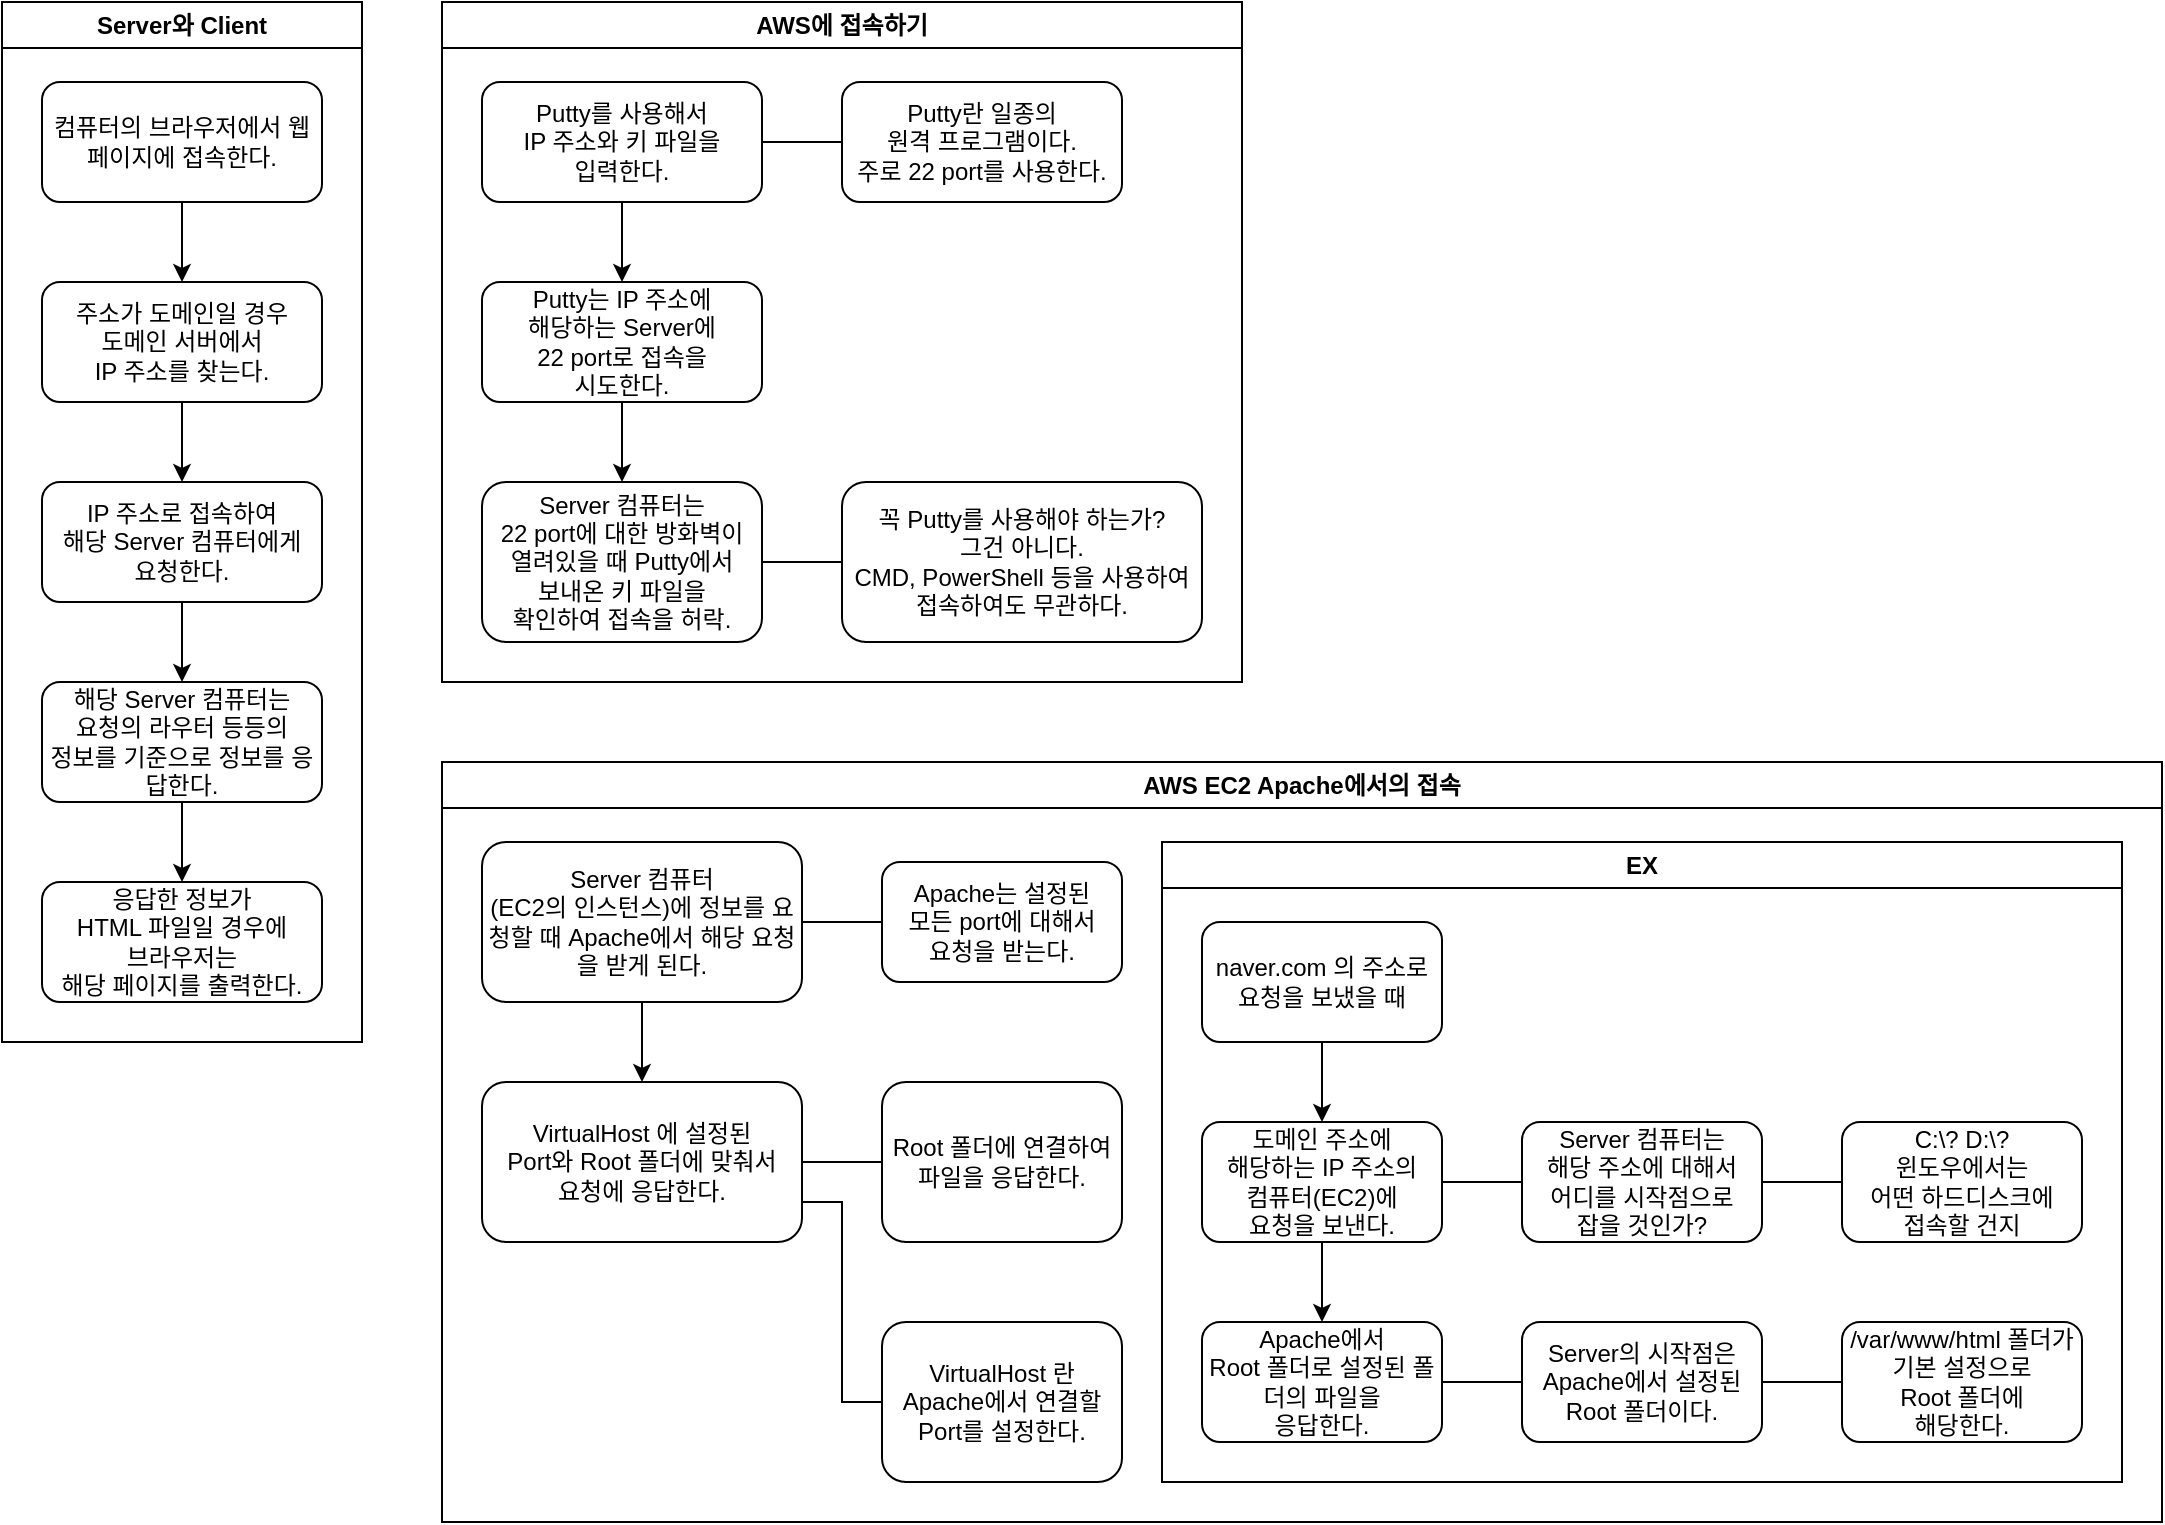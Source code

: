<mxfile version="20.7.4" type="device"><diagram id="5TkelrAhINqqxMbX95lE" name="페이지-1"><mxGraphModel dx="649" dy="306" grid="1" gridSize="10" guides="1" tooltips="1" connect="1" arrows="1" fold="1" page="1" pageScale="1" pageWidth="827" pageHeight="1169" math="0" shadow="0"><root><mxCell id="0"/><mxCell id="1" parent="0"/><mxCell id="qatqOXNDnH916nGJxCpP-1" value="Server와 Client" style="swimlane;whiteSpace=wrap;html=1;" vertex="1" parent="1"><mxGeometry x="40" y="40" width="180" height="520" as="geometry"/></mxCell><mxCell id="qatqOXNDnH916nGJxCpP-4" style="edgeStyle=orthogonalEdgeStyle;rounded=0;orthogonalLoop=1;jettySize=auto;html=1;exitX=0.5;exitY=1;exitDx=0;exitDy=0;entryX=0.5;entryY=0;entryDx=0;entryDy=0;" edge="1" parent="qatqOXNDnH916nGJxCpP-1" source="qatqOXNDnH916nGJxCpP-2" target="qatqOXNDnH916nGJxCpP-3"><mxGeometry relative="1" as="geometry"/></mxCell><mxCell id="qatqOXNDnH916nGJxCpP-2" value="컴퓨터의 브라우저에서 웹페이지에 접속한다." style="rounded=1;whiteSpace=wrap;html=1;" vertex="1" parent="qatqOXNDnH916nGJxCpP-1"><mxGeometry x="20" y="40" width="140" height="60" as="geometry"/></mxCell><mxCell id="qatqOXNDnH916nGJxCpP-6" style="edgeStyle=orthogonalEdgeStyle;rounded=0;orthogonalLoop=1;jettySize=auto;html=1;exitX=0.5;exitY=1;exitDx=0;exitDy=0;entryX=0.5;entryY=0;entryDx=0;entryDy=0;" edge="1" parent="qatqOXNDnH916nGJxCpP-1" source="qatqOXNDnH916nGJxCpP-3" target="qatqOXNDnH916nGJxCpP-5"><mxGeometry relative="1" as="geometry"/></mxCell><mxCell id="qatqOXNDnH916nGJxCpP-3" value="주소가 도메인일 경우&lt;br&gt;도메인 서버에서&lt;br&gt;IP 주소를 찾는다." style="rounded=1;whiteSpace=wrap;html=1;" vertex="1" parent="qatqOXNDnH916nGJxCpP-1"><mxGeometry x="20" y="140" width="140" height="60" as="geometry"/></mxCell><mxCell id="qatqOXNDnH916nGJxCpP-8" style="edgeStyle=orthogonalEdgeStyle;rounded=0;orthogonalLoop=1;jettySize=auto;html=1;exitX=0.5;exitY=1;exitDx=0;exitDy=0;entryX=0.5;entryY=0;entryDx=0;entryDy=0;" edge="1" parent="qatqOXNDnH916nGJxCpP-1" source="qatqOXNDnH916nGJxCpP-5" target="qatqOXNDnH916nGJxCpP-7"><mxGeometry relative="1" as="geometry"/></mxCell><mxCell id="qatqOXNDnH916nGJxCpP-5" value="IP 주소로 접속하여&lt;br&gt;해당 Server 컴퓨터에게&lt;br&gt;요청한다." style="rounded=1;whiteSpace=wrap;html=1;" vertex="1" parent="qatqOXNDnH916nGJxCpP-1"><mxGeometry x="20" y="240" width="140" height="60" as="geometry"/></mxCell><mxCell id="qatqOXNDnH916nGJxCpP-10" style="edgeStyle=orthogonalEdgeStyle;rounded=0;orthogonalLoop=1;jettySize=auto;html=1;exitX=0.5;exitY=1;exitDx=0;exitDy=0;entryX=0.5;entryY=0;entryDx=0;entryDy=0;" edge="1" parent="qatqOXNDnH916nGJxCpP-1" source="qatqOXNDnH916nGJxCpP-7" target="qatqOXNDnH916nGJxCpP-9"><mxGeometry relative="1" as="geometry"/></mxCell><mxCell id="qatqOXNDnH916nGJxCpP-7" value="해당 Server 컴퓨터는&lt;br&gt;요청의 라우터 등등의&lt;br&gt;정보를 기준으로 정보를 응답한다." style="rounded=1;whiteSpace=wrap;html=1;" vertex="1" parent="qatqOXNDnH916nGJxCpP-1"><mxGeometry x="20" y="340" width="140" height="60" as="geometry"/></mxCell><mxCell id="qatqOXNDnH916nGJxCpP-9" value="응답한 정보가&lt;br&gt;HTML 파일일 경우에&lt;br&gt;브라우저는&lt;br&gt;해당 페이지를 출력한다." style="rounded=1;whiteSpace=wrap;html=1;" vertex="1" parent="qatqOXNDnH916nGJxCpP-1"><mxGeometry x="20" y="440" width="140" height="60" as="geometry"/></mxCell><mxCell id="qatqOXNDnH916nGJxCpP-11" value="AWS에 접속하기" style="swimlane;whiteSpace=wrap;html=1;" vertex="1" parent="1"><mxGeometry x="260" y="40" width="400" height="340" as="geometry"/></mxCell><mxCell id="qatqOXNDnH916nGJxCpP-16" style="edgeStyle=orthogonalEdgeStyle;rounded=0;orthogonalLoop=1;jettySize=auto;html=1;exitX=0.5;exitY=1;exitDx=0;exitDy=0;entryX=0.5;entryY=0;entryDx=0;entryDy=0;" edge="1" parent="qatqOXNDnH916nGJxCpP-11" source="qatqOXNDnH916nGJxCpP-12" target="qatqOXNDnH916nGJxCpP-15"><mxGeometry relative="1" as="geometry"/></mxCell><mxCell id="qatqOXNDnH916nGJxCpP-12" value="Putty를 사용해서&lt;br&gt;IP 주소와 키 파일을&lt;br&gt;입력한다." style="rounded=1;whiteSpace=wrap;html=1;" vertex="1" parent="qatqOXNDnH916nGJxCpP-11"><mxGeometry x="20" y="40" width="140" height="60" as="geometry"/></mxCell><mxCell id="qatqOXNDnH916nGJxCpP-13" value="Putty란 일종의&lt;br&gt;원격 프로그램이다.&lt;br&gt;주로 22 port를 사용한다." style="rounded=1;whiteSpace=wrap;html=1;" vertex="1" parent="qatqOXNDnH916nGJxCpP-11"><mxGeometry x="200" y="40" width="140" height="60" as="geometry"/></mxCell><mxCell id="qatqOXNDnH916nGJxCpP-14" value="" style="endArrow=none;html=1;rounded=0;exitX=1;exitY=0.5;exitDx=0;exitDy=0;entryX=0;entryY=0.5;entryDx=0;entryDy=0;" edge="1" parent="qatqOXNDnH916nGJxCpP-11" source="qatqOXNDnH916nGJxCpP-12" target="qatqOXNDnH916nGJxCpP-13"><mxGeometry width="50" height="50" relative="1" as="geometry"><mxPoint x="330" y="190" as="sourcePoint"/><mxPoint x="380" y="140" as="targetPoint"/></mxGeometry></mxCell><mxCell id="qatqOXNDnH916nGJxCpP-18" style="edgeStyle=orthogonalEdgeStyle;rounded=0;orthogonalLoop=1;jettySize=auto;html=1;exitX=0.5;exitY=1;exitDx=0;exitDy=0;entryX=0.5;entryY=0;entryDx=0;entryDy=0;" edge="1" parent="qatqOXNDnH916nGJxCpP-11" source="qatqOXNDnH916nGJxCpP-15" target="qatqOXNDnH916nGJxCpP-17"><mxGeometry relative="1" as="geometry"/></mxCell><mxCell id="qatqOXNDnH916nGJxCpP-15" value="Putty는 IP 주소에&lt;br&gt;해당하는 Server에&lt;br&gt;22 port로 접속을&lt;br&gt;시도한다." style="rounded=1;whiteSpace=wrap;html=1;" vertex="1" parent="qatqOXNDnH916nGJxCpP-11"><mxGeometry x="20" y="140" width="140" height="60" as="geometry"/></mxCell><mxCell id="qatqOXNDnH916nGJxCpP-17" value="Server 컴퓨터는&lt;br&gt;22 port에 대한 방화벽이&lt;br&gt;열려있을 때 Putty에서&lt;br&gt;보내온 키 파일을&lt;br&gt;확인하여 접속을 허락.&lt;br&gt;" style="rounded=1;whiteSpace=wrap;html=1;" vertex="1" parent="qatqOXNDnH916nGJxCpP-11"><mxGeometry x="20" y="240" width="140" height="80" as="geometry"/></mxCell><mxCell id="qatqOXNDnH916nGJxCpP-19" value="꼭 Putty를 사용해야 하는가?&lt;br&gt;그건 아니다.&lt;br&gt;CMD, PowerShell 등을 사용하여&lt;br&gt;접속하여도 무관하다." style="rounded=1;whiteSpace=wrap;html=1;" vertex="1" parent="qatqOXNDnH916nGJxCpP-11"><mxGeometry x="200" y="240" width="180" height="80" as="geometry"/></mxCell><mxCell id="qatqOXNDnH916nGJxCpP-20" value="" style="endArrow=none;html=1;rounded=0;exitX=1;exitY=0.5;exitDx=0;exitDy=0;entryX=0;entryY=0.5;entryDx=0;entryDy=0;" edge="1" parent="qatqOXNDnH916nGJxCpP-11" source="qatqOXNDnH916nGJxCpP-17" target="qatqOXNDnH916nGJxCpP-19"><mxGeometry width="50" height="50" relative="1" as="geometry"><mxPoint x="170" y="80" as="sourcePoint"/><mxPoint x="210" y="80" as="targetPoint"/></mxGeometry></mxCell><mxCell id="qatqOXNDnH916nGJxCpP-21" value="AWS EC2 Apache에서의 접속" style="swimlane;whiteSpace=wrap;html=1;" vertex="1" parent="1"><mxGeometry x="260" y="420" width="860" height="380" as="geometry"/></mxCell><mxCell id="qatqOXNDnH916nGJxCpP-29" style="edgeStyle=orthogonalEdgeStyle;rounded=0;orthogonalLoop=1;jettySize=auto;html=1;exitX=0.5;exitY=1;exitDx=0;exitDy=0;entryX=0.5;entryY=0;entryDx=0;entryDy=0;" edge="1" parent="qatqOXNDnH916nGJxCpP-21" source="qatqOXNDnH916nGJxCpP-22" target="qatqOXNDnH916nGJxCpP-25"><mxGeometry relative="1" as="geometry"/></mxCell><mxCell id="qatqOXNDnH916nGJxCpP-22" value="Server 컴퓨터&lt;br&gt;(EC2의 인스턴스)에 정보를 요청할 때 Apache에서 해당 요청을 받게 된다." style="rounded=1;whiteSpace=wrap;html=1;" vertex="1" parent="qatqOXNDnH916nGJxCpP-21"><mxGeometry x="20" y="40" width="160" height="80" as="geometry"/></mxCell><mxCell id="qatqOXNDnH916nGJxCpP-23" value="Apache는 설정된&lt;br&gt;모든 port에 대해서&lt;br&gt;요청을 받는다." style="rounded=1;whiteSpace=wrap;html=1;" vertex="1" parent="qatqOXNDnH916nGJxCpP-21"><mxGeometry x="220" y="50" width="120" height="60" as="geometry"/></mxCell><mxCell id="qatqOXNDnH916nGJxCpP-24" value="" style="endArrow=none;html=1;rounded=0;exitX=1;exitY=0.5;exitDx=0;exitDy=0;entryX=0;entryY=0.5;entryDx=0;entryDy=0;" edge="1" parent="qatqOXNDnH916nGJxCpP-21" source="qatqOXNDnH916nGJxCpP-22" target="qatqOXNDnH916nGJxCpP-23"><mxGeometry width="50" height="50" relative="1" as="geometry"><mxPoint x="280" y="150" as="sourcePoint"/><mxPoint x="330" y="100" as="targetPoint"/></mxGeometry></mxCell><mxCell id="qatqOXNDnH916nGJxCpP-25" value="VirtualHost 에 설정된&lt;br&gt;Port와 Root 폴더에 맞춰서&lt;br&gt;요청에 응답한다." style="rounded=1;whiteSpace=wrap;html=1;" vertex="1" parent="qatqOXNDnH916nGJxCpP-21"><mxGeometry x="20" y="160" width="160" height="80" as="geometry"/></mxCell><mxCell id="qatqOXNDnH916nGJxCpP-26" value="Root 폴더에 연결하여&lt;br&gt;파일을 응답한다." style="rounded=1;whiteSpace=wrap;html=1;" vertex="1" parent="qatqOXNDnH916nGJxCpP-21"><mxGeometry x="220" y="160" width="120" height="80" as="geometry"/></mxCell><mxCell id="qatqOXNDnH916nGJxCpP-28" value="" style="endArrow=none;html=1;rounded=0;exitX=1;exitY=0.5;exitDx=0;exitDy=0;entryX=0;entryY=0.5;entryDx=0;entryDy=0;" edge="1" parent="qatqOXNDnH916nGJxCpP-21" source="qatqOXNDnH916nGJxCpP-25" target="qatqOXNDnH916nGJxCpP-26"><mxGeometry width="50" height="50" relative="1" as="geometry"><mxPoint x="190" y="90" as="sourcePoint"/><mxPoint x="230" y="90" as="targetPoint"/></mxGeometry></mxCell><mxCell id="qatqOXNDnH916nGJxCpP-31" value="EX" style="swimlane;whiteSpace=wrap;html=1;" vertex="1" parent="qatqOXNDnH916nGJxCpP-21"><mxGeometry x="360" y="40" width="480" height="320" as="geometry"/></mxCell><mxCell id="qatqOXNDnH916nGJxCpP-35" style="edgeStyle=orthogonalEdgeStyle;rounded=0;orthogonalLoop=1;jettySize=auto;html=1;exitX=0.5;exitY=1;exitDx=0;exitDy=0;entryX=0.5;entryY=0;entryDx=0;entryDy=0;" edge="1" parent="qatqOXNDnH916nGJxCpP-31" source="qatqOXNDnH916nGJxCpP-33" target="qatqOXNDnH916nGJxCpP-34"><mxGeometry relative="1" as="geometry"/></mxCell><mxCell id="qatqOXNDnH916nGJxCpP-33" value="naver.com 의 주소로&lt;br&gt;요청을 보냈을 때" style="rounded=1;whiteSpace=wrap;html=1;" vertex="1" parent="qatqOXNDnH916nGJxCpP-31"><mxGeometry x="20" y="40" width="120" height="60" as="geometry"/></mxCell><mxCell id="qatqOXNDnH916nGJxCpP-37" style="edgeStyle=orthogonalEdgeStyle;rounded=0;orthogonalLoop=1;jettySize=auto;html=1;exitX=0.5;exitY=1;exitDx=0;exitDy=0;entryX=0.5;entryY=0;entryDx=0;entryDy=0;" edge="1" parent="qatqOXNDnH916nGJxCpP-31" source="qatqOXNDnH916nGJxCpP-34" target="qatqOXNDnH916nGJxCpP-36"><mxGeometry relative="1" as="geometry"/></mxCell><mxCell id="qatqOXNDnH916nGJxCpP-34" value="도메인 주소에&lt;br&gt;해당하는 IP 주소의&lt;br&gt;컴퓨터(EC2)에&lt;br&gt;요청을 보낸다." style="rounded=1;whiteSpace=wrap;html=1;" vertex="1" parent="qatqOXNDnH916nGJxCpP-31"><mxGeometry x="20" y="140" width="120" height="60" as="geometry"/></mxCell><mxCell id="qatqOXNDnH916nGJxCpP-36" value="Apache에서 &lt;br&gt;Root 폴더로 설정된 폴더의 파일을&lt;br&gt;응답한다." style="rounded=1;whiteSpace=wrap;html=1;" vertex="1" parent="qatqOXNDnH916nGJxCpP-31"><mxGeometry x="20" y="240" width="120" height="60" as="geometry"/></mxCell><mxCell id="qatqOXNDnH916nGJxCpP-38" value="Server 컴퓨터는&lt;br&gt;해당 주소에 대해서&lt;br&gt;어디를 시작점으로&lt;br&gt;잡을 것인가?" style="rounded=1;whiteSpace=wrap;html=1;" vertex="1" parent="qatqOXNDnH916nGJxCpP-31"><mxGeometry x="180" y="140" width="120" height="60" as="geometry"/></mxCell><mxCell id="qatqOXNDnH916nGJxCpP-40" value="" style="endArrow=none;html=1;rounded=0;exitX=1;exitY=0.5;exitDx=0;exitDy=0;entryX=0;entryY=0.5;entryDx=0;entryDy=0;" edge="1" parent="qatqOXNDnH916nGJxCpP-31" source="qatqOXNDnH916nGJxCpP-34" target="qatqOXNDnH916nGJxCpP-38"><mxGeometry width="50" height="50" relative="1" as="geometry"><mxPoint x="190" y="230" as="sourcePoint"/><mxPoint x="240" y="180" as="targetPoint"/></mxGeometry></mxCell><mxCell id="qatqOXNDnH916nGJxCpP-41" value="C:\? D:\?&lt;br&gt;윈도우에서는&lt;br&gt;어떤 하드디스크에&lt;br&gt;접속할 건지" style="rounded=1;whiteSpace=wrap;html=1;" vertex="1" parent="qatqOXNDnH916nGJxCpP-31"><mxGeometry x="340" y="140" width="120" height="60" as="geometry"/></mxCell><mxCell id="qatqOXNDnH916nGJxCpP-42" value="" style="endArrow=none;html=1;rounded=0;exitX=1;exitY=0.5;exitDx=0;exitDy=0;entryX=0;entryY=0.5;entryDx=0;entryDy=0;" edge="1" parent="qatqOXNDnH916nGJxCpP-31" source="qatqOXNDnH916nGJxCpP-38" target="qatqOXNDnH916nGJxCpP-41"><mxGeometry width="50" height="50" relative="1" as="geometry"><mxPoint x="150" y="180" as="sourcePoint"/><mxPoint x="190" y="180" as="targetPoint"/></mxGeometry></mxCell><mxCell id="qatqOXNDnH916nGJxCpP-43" value="Server의 시작점은&lt;br&gt;Apache에서 설정된&lt;br&gt;Root 폴더이다." style="rounded=1;whiteSpace=wrap;html=1;" vertex="1" parent="qatqOXNDnH916nGJxCpP-31"><mxGeometry x="180" y="240" width="120" height="60" as="geometry"/></mxCell><mxCell id="qatqOXNDnH916nGJxCpP-44" value="" style="endArrow=none;html=1;rounded=0;exitX=1;exitY=0.5;exitDx=0;exitDy=0;entryX=0;entryY=0.5;entryDx=0;entryDy=0;" edge="1" parent="qatqOXNDnH916nGJxCpP-31" source="qatqOXNDnH916nGJxCpP-36" target="qatqOXNDnH916nGJxCpP-43"><mxGeometry width="50" height="50" relative="1" as="geometry"><mxPoint x="150" y="180" as="sourcePoint"/><mxPoint x="190" y="180" as="targetPoint"/></mxGeometry></mxCell><mxCell id="qatqOXNDnH916nGJxCpP-45" value="/var/www/html 폴더가&lt;br&gt;기본 설정으로&lt;br&gt;Root 폴더에&lt;br&gt;해당한다." style="rounded=1;whiteSpace=wrap;html=1;" vertex="1" parent="qatqOXNDnH916nGJxCpP-31"><mxGeometry x="340" y="240" width="120" height="60" as="geometry"/></mxCell><mxCell id="qatqOXNDnH916nGJxCpP-46" value="" style="endArrow=none;html=1;rounded=0;exitX=1;exitY=0.5;exitDx=0;exitDy=0;entryX=0;entryY=0.5;entryDx=0;entryDy=0;" edge="1" parent="qatqOXNDnH916nGJxCpP-31" source="qatqOXNDnH916nGJxCpP-43" target="qatqOXNDnH916nGJxCpP-45"><mxGeometry width="50" height="50" relative="1" as="geometry"><mxPoint x="310" y="180" as="sourcePoint"/><mxPoint x="350" y="180" as="targetPoint"/></mxGeometry></mxCell><mxCell id="qatqOXNDnH916nGJxCpP-47" value="VirtualHost 란&lt;br&gt;Apache에서 연결할&lt;br&gt;Port를 설정한다." style="rounded=1;whiteSpace=wrap;html=1;" vertex="1" parent="qatqOXNDnH916nGJxCpP-21"><mxGeometry x="220" y="280" width="120" height="80" as="geometry"/></mxCell><mxCell id="qatqOXNDnH916nGJxCpP-48" value="" style="endArrow=none;html=1;rounded=0;exitX=1;exitY=0.75;exitDx=0;exitDy=0;entryX=0;entryY=0.5;entryDx=0;entryDy=0;edgeStyle=orthogonalEdgeStyle;" edge="1" parent="qatqOXNDnH916nGJxCpP-21" source="qatqOXNDnH916nGJxCpP-25" target="qatqOXNDnH916nGJxCpP-47"><mxGeometry width="50" height="50" relative="1" as="geometry"><mxPoint x="190" y="210" as="sourcePoint"/><mxPoint x="230" y="210" as="targetPoint"/></mxGeometry></mxCell></root></mxGraphModel></diagram></mxfile>